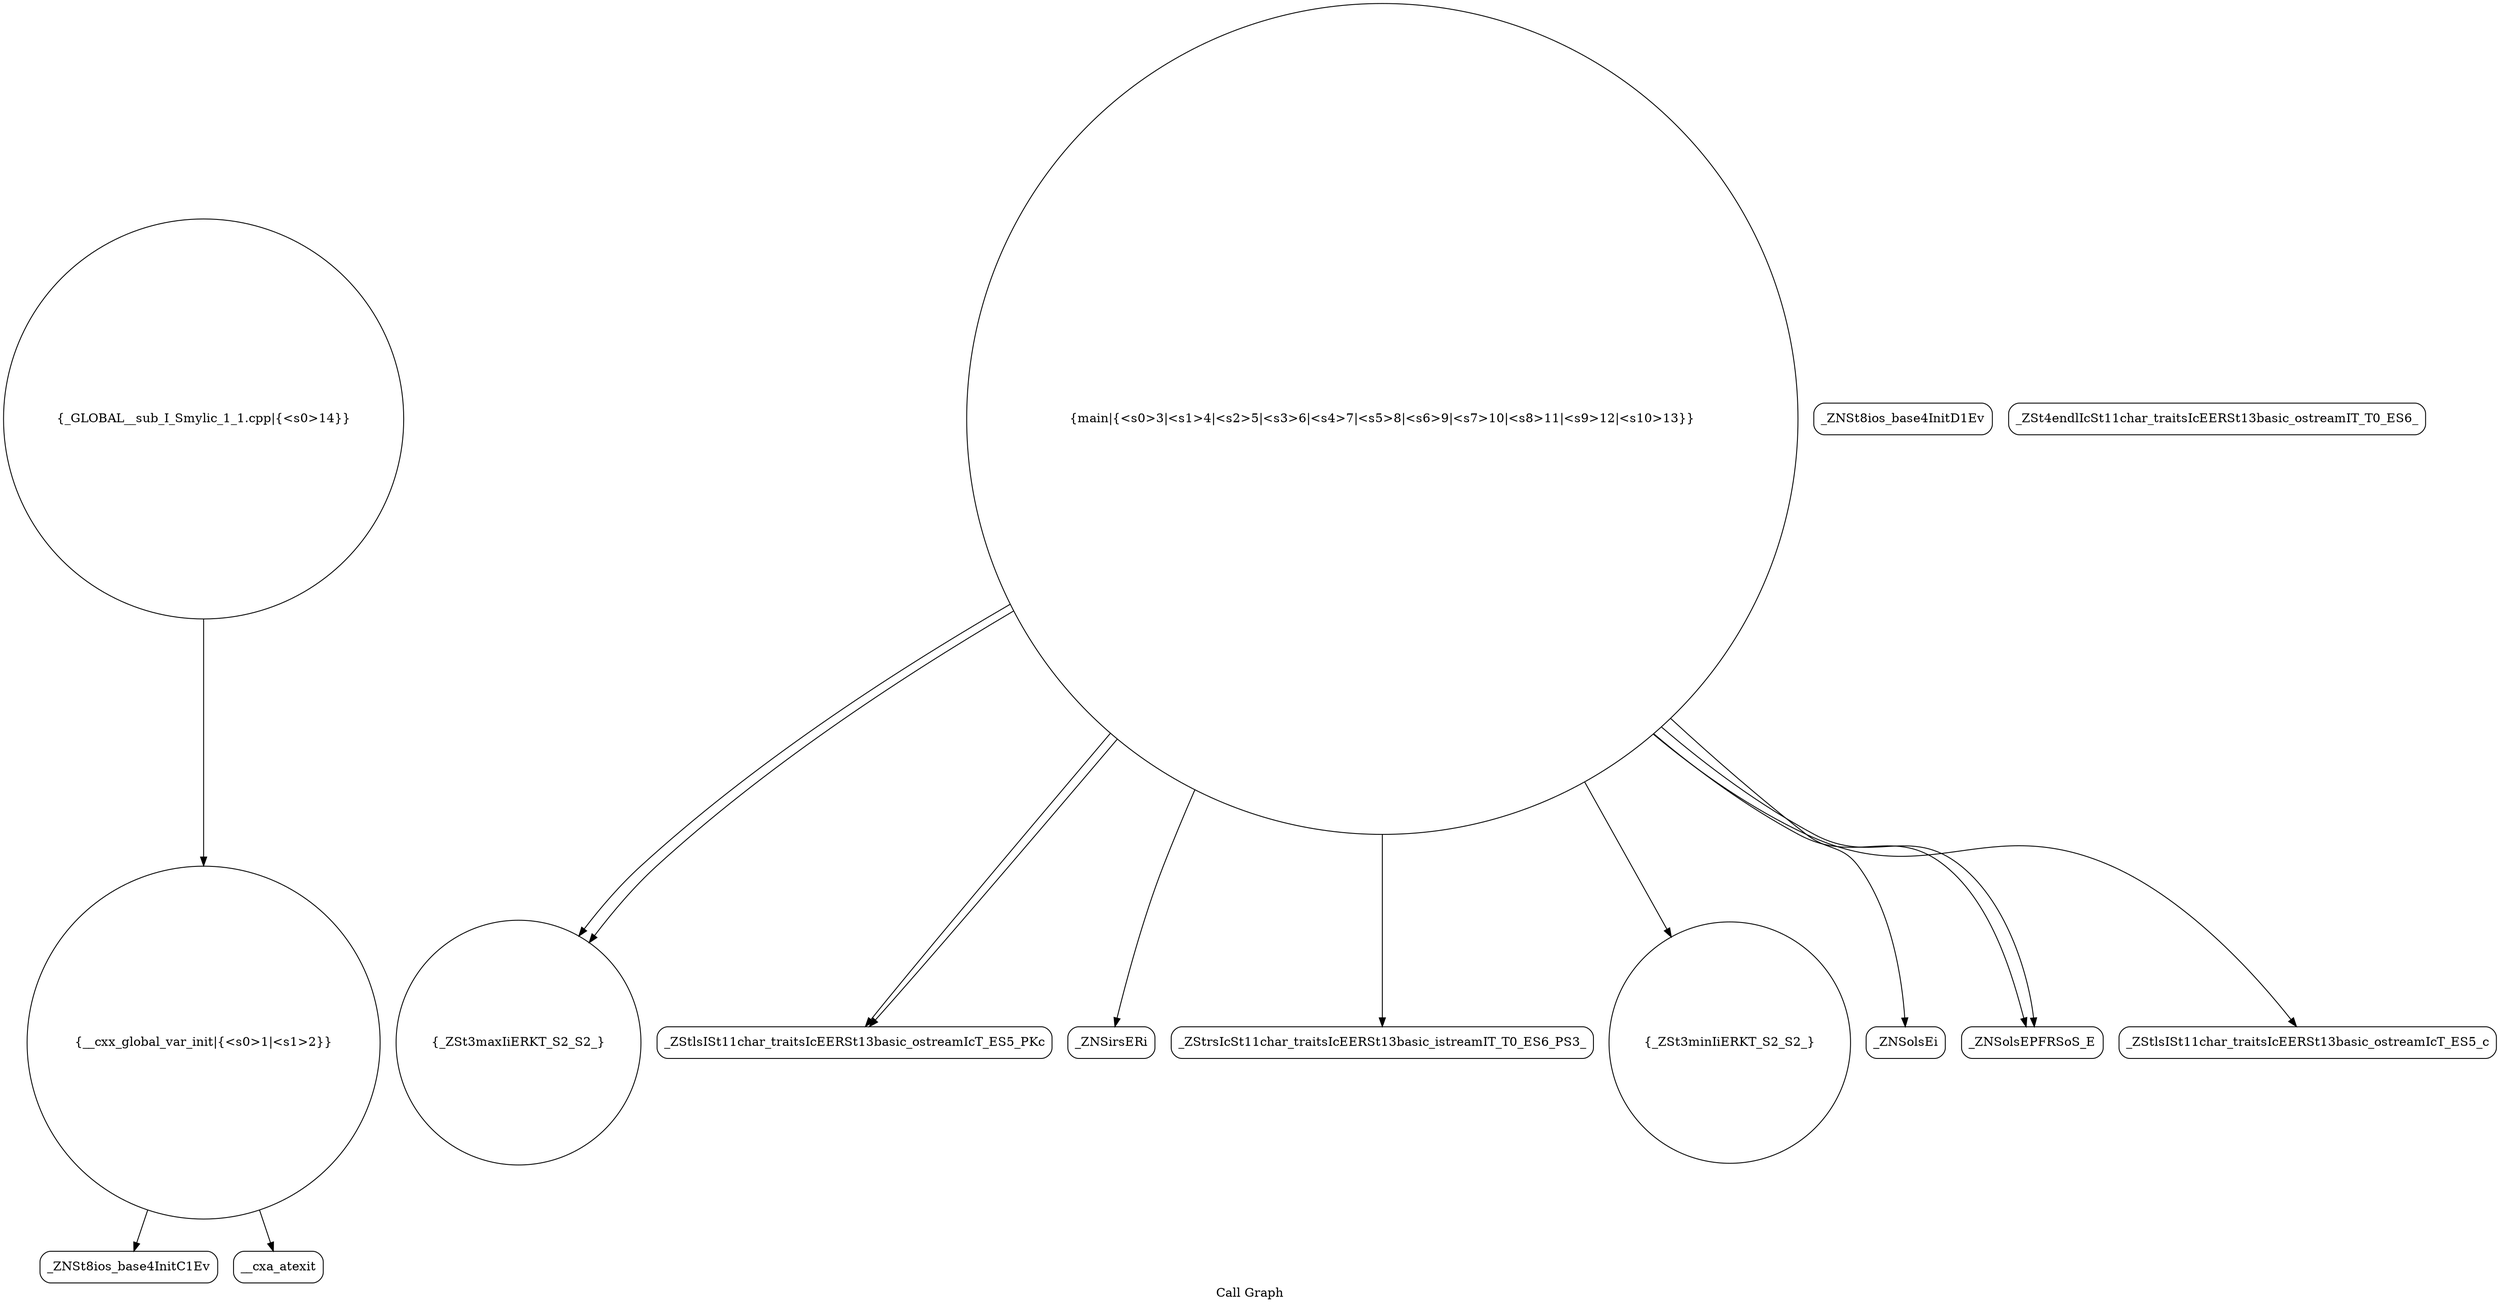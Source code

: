 digraph "Call Graph" {
	label="Call Graph";

	Node0x5602ee964b00 [shape=record,shape=circle,label="{__cxx_global_var_init|{<s0>1|<s1>2}}"];
	Node0x5602ee964b00:s0 -> Node0x5602ee964f90[color=black];
	Node0x5602ee964b00:s1 -> Node0x5602ee965090[color=black];
	Node0x5602ee965290 [shape=record,shape=circle,label="{_ZSt3maxIiERKT_S2_S2_}"];
	Node0x5602ee965610 [shape=record,shape=circle,label="{_GLOBAL__sub_I_Smylic_1_1.cpp|{<s0>14}}"];
	Node0x5602ee965610:s0 -> Node0x5602ee964b00[color=black];
	Node0x5602ee965010 [shape=record,shape=Mrecord,label="{_ZNSt8ios_base4InitD1Ev}"];
	Node0x5602ee965390 [shape=record,shape=Mrecord,label="{_ZStlsISt11char_traitsIcEERSt13basic_ostreamIcT_ES5_PKc}"];
	Node0x5602ee965110 [shape=record,shape=circle,label="{main|{<s0>3|<s1>4|<s2>5|<s3>6|<s4>7|<s5>8|<s6>9|<s7>10|<s8>11|<s9>12|<s10>13}}"];
	Node0x5602ee965110:s0 -> Node0x5602ee965190[color=black];
	Node0x5602ee965110:s1 -> Node0x5602ee965210[color=black];
	Node0x5602ee965110:s2 -> Node0x5602ee965290[color=black];
	Node0x5602ee965110:s3 -> Node0x5602ee965310[color=black];
	Node0x5602ee965110:s4 -> Node0x5602ee965290[color=black];
	Node0x5602ee965110:s5 -> Node0x5602ee965390[color=black];
	Node0x5602ee965110:s6 -> Node0x5602ee965410[color=black];
	Node0x5602ee965110:s7 -> Node0x5602ee965390[color=black];
	Node0x5602ee965110:s8 -> Node0x5602ee965490[color=black];
	Node0x5602ee965110:s9 -> Node0x5602ee965590[color=black];
	Node0x5602ee965110:s10 -> Node0x5602ee965490[color=black];
	Node0x5602ee965490 [shape=record,shape=Mrecord,label="{_ZNSolsEPFRSoS_E}"];
	Node0x5602ee965210 [shape=record,shape=Mrecord,label="{_ZStrsIcSt11char_traitsIcEERSt13basic_istreamIT_T0_ES6_PS3_}"];
	Node0x5602ee965590 [shape=record,shape=Mrecord,label="{_ZStlsISt11char_traitsIcEERSt13basic_ostreamIcT_ES5_c}"];
	Node0x5602ee964f90 [shape=record,shape=Mrecord,label="{_ZNSt8ios_base4InitC1Ev}"];
	Node0x5602ee965310 [shape=record,shape=circle,label="{_ZSt3minIiERKT_S2_S2_}"];
	Node0x5602ee965090 [shape=record,shape=Mrecord,label="{__cxa_atexit}"];
	Node0x5602ee965410 [shape=record,shape=Mrecord,label="{_ZNSolsEi}"];
	Node0x5602ee965190 [shape=record,shape=Mrecord,label="{_ZNSirsERi}"];
	Node0x5602ee965510 [shape=record,shape=Mrecord,label="{_ZSt4endlIcSt11char_traitsIcEERSt13basic_ostreamIT_T0_ES6_}"];
}
